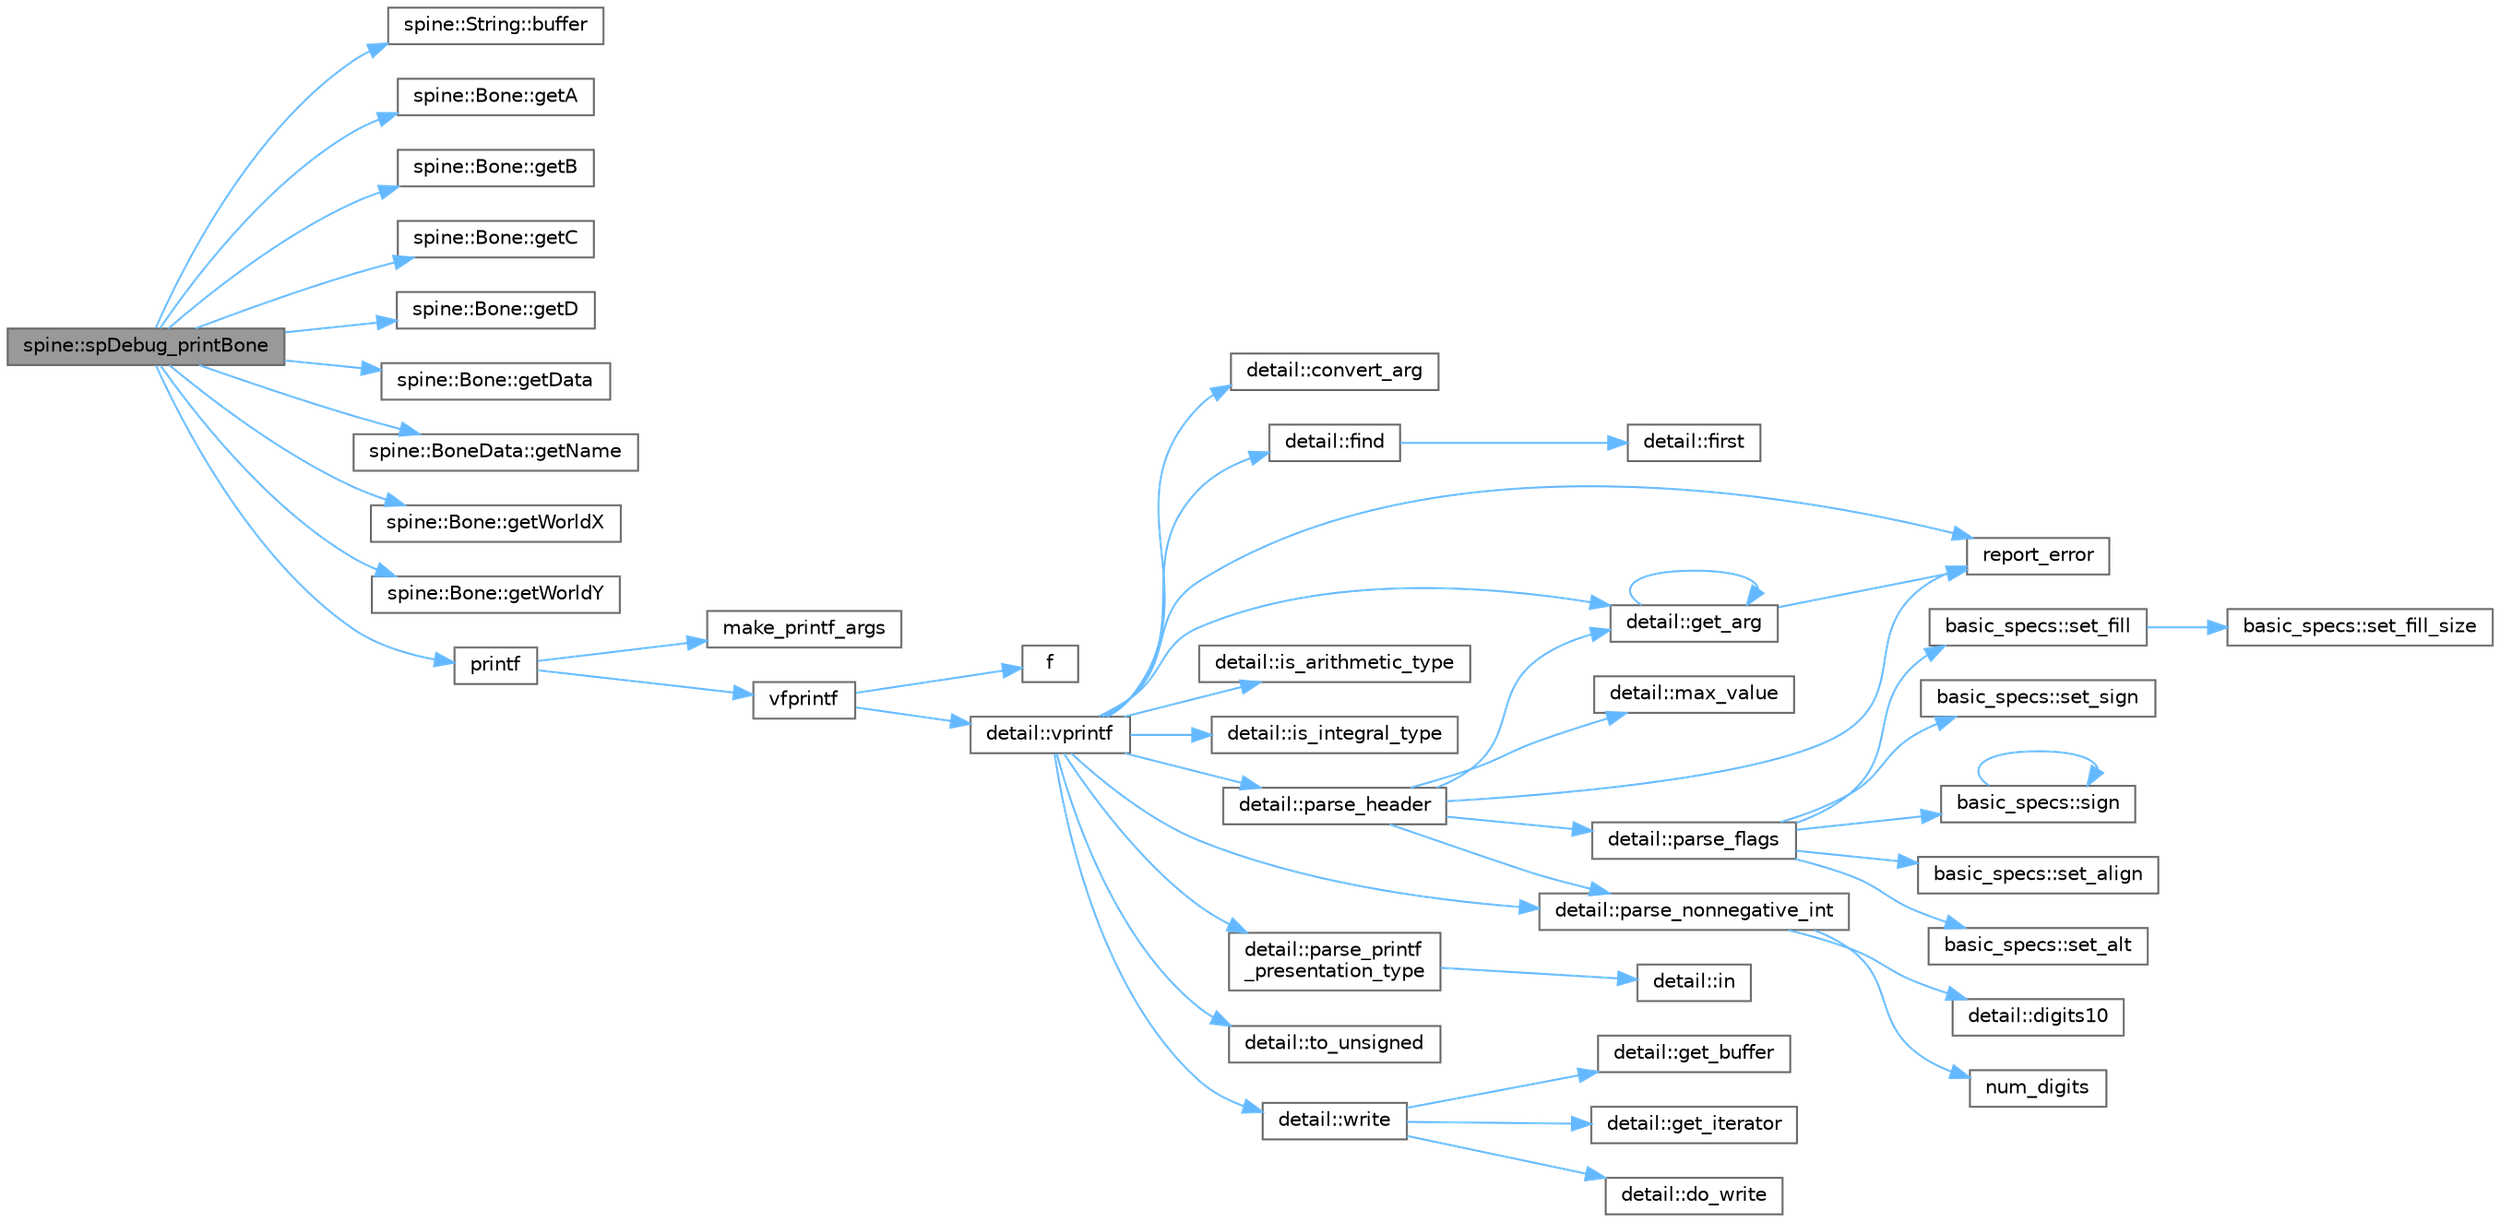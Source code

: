 digraph "spine::spDebug_printBone"
{
 // LATEX_PDF_SIZE
  bgcolor="transparent";
  edge [fontname=Helvetica,fontsize=10,labelfontname=Helvetica,labelfontsize=10];
  node [fontname=Helvetica,fontsize=10,shape=box,height=0.2,width=0.4];
  rankdir="LR";
  Node1 [id="Node000001",label="spine::spDebug_printBone",height=0.2,width=0.4,color="gray40", fillcolor="grey60", style="filled", fontcolor="black",tooltip=" "];
  Node1 -> Node2 [id="edge1_Node000001_Node000002",color="steelblue1",style="solid",tooltip=" "];
  Node2 [id="Node000002",label="spine::String::buffer",height=0.2,width=0.4,color="grey40", fillcolor="white", style="filled",URL="$classspine_1_1_string.html#a7a6a5c45e2a732eb90cedf07434315b0",tooltip=" "];
  Node1 -> Node3 [id="edge2_Node000001_Node000003",color="steelblue1",style="solid",tooltip=" "];
  Node3 [id="Node000003",label="spine::Bone::getA",height=0.2,width=0.4,color="grey40", fillcolor="white", style="filled",URL="$classspine_1_1_bone.html#ad1bf794d4403f999c8f7b9f836df66d6",tooltip=" "];
  Node1 -> Node4 [id="edge3_Node000001_Node000004",color="steelblue1",style="solid",tooltip=" "];
  Node4 [id="Node000004",label="spine::Bone::getB",height=0.2,width=0.4,color="grey40", fillcolor="white", style="filled",URL="$classspine_1_1_bone.html#a058d5c49c47ceede5807b162410a1694",tooltip=" "];
  Node1 -> Node5 [id="edge4_Node000001_Node000005",color="steelblue1",style="solid",tooltip=" "];
  Node5 [id="Node000005",label="spine::Bone::getC",height=0.2,width=0.4,color="grey40", fillcolor="white", style="filled",URL="$classspine_1_1_bone.html#a3d65d6d037c98373ee8f50c8eb8ecb9d",tooltip=" "];
  Node1 -> Node6 [id="edge5_Node000001_Node000006",color="steelblue1",style="solid",tooltip=" "];
  Node6 [id="Node000006",label="spine::Bone::getD",height=0.2,width=0.4,color="grey40", fillcolor="white", style="filled",URL="$classspine_1_1_bone.html#a5966f13d167734f5cceafca71892f5ec",tooltip=" "];
  Node1 -> Node7 [id="edge6_Node000001_Node000007",color="steelblue1",style="solid",tooltip=" "];
  Node7 [id="Node000007",label="spine::Bone::getData",height=0.2,width=0.4,color="grey40", fillcolor="white", style="filled",URL="$classspine_1_1_bone.html#a13b3778da0a300dbf777ce37239bdcd2",tooltip=" "];
  Node1 -> Node8 [id="edge7_Node000001_Node000008",color="steelblue1",style="solid",tooltip=" "];
  Node8 [id="Node000008",label="spine::BoneData::getName",height=0.2,width=0.4,color="grey40", fillcolor="white", style="filled",URL="$classspine_1_1_bone_data.html#a176ad37465f86a79d6baecd21b9468b2",tooltip="The name of the bone, which is unique within the skeleton."];
  Node1 -> Node9 [id="edge8_Node000001_Node000009",color="steelblue1",style="solid",tooltip=" "];
  Node9 [id="Node000009",label="spine::Bone::getWorldX",height=0.2,width=0.4,color="grey40", fillcolor="white", style="filled",URL="$classspine_1_1_bone.html#a31d0b696d1599e91547485b299ac0177",tooltip=" "];
  Node1 -> Node10 [id="edge9_Node000001_Node000010",color="steelblue1",style="solid",tooltip=" "];
  Node10 [id="Node000010",label="spine::Bone::getWorldY",height=0.2,width=0.4,color="grey40", fillcolor="white", style="filled",URL="$classspine_1_1_bone.html#a259cfdb2fbd70a5c57a2b59a2bcbc67a",tooltip=" "];
  Node1 -> Node11 [id="edge10_Node000001_Node000011",color="steelblue1",style="solid",tooltip=" "];
  Node11 [id="Node000011",label="printf",height=0.2,width=0.4,color="grey40", fillcolor="white", style="filled",URL="$printf_8h.html#aee3ed3a831f25f07e7be3919fff2203a",tooltip=" "];
  Node11 -> Node12 [id="edge11_Node000011_Node000012",color="steelblue1",style="solid",tooltip=" "];
  Node12 [id="Node000012",label="make_printf_args",height=0.2,width=0.4,color="grey40", fillcolor="white", style="filled",URL="$printf_8h.html#a27dcc0efcda04388971dbea3c875f122",tooltip=" "];
  Node11 -> Node13 [id="edge12_Node000011_Node000013",color="steelblue1",style="solid",tooltip=" "];
  Node13 [id="Node000013",label="vfprintf",height=0.2,width=0.4,color="grey40", fillcolor="white", style="filled",URL="$printf_8h.html#abb30aad964fc771fb52cf3ad88649df2",tooltip=" "];
  Node13 -> Node14 [id="edge13_Node000013_Node000014",color="steelblue1",style="solid",tooltip=" "];
  Node14 [id="Node000014",label="f",height=0.2,width=0.4,color="grey40", fillcolor="white", style="filled",URL="$cxx11__tensor__map_8cpp.html#a7f507fea02198f6cb81c86640c7b1a4e",tooltip=" "];
  Node13 -> Node15 [id="edge14_Node000013_Node000015",color="steelblue1",style="solid",tooltip=" "];
  Node15 [id="Node000015",label="detail::vprintf",height=0.2,width=0.4,color="grey40", fillcolor="white", style="filled",URL="$namespacedetail.html#a1c8c2218e4c822aa8f743fb9c573717f",tooltip=" "];
  Node15 -> Node16 [id="edge15_Node000015_Node000016",color="steelblue1",style="solid",tooltip=" "];
  Node16 [id="Node000016",label="detail::convert_arg",height=0.2,width=0.4,color="grey40", fillcolor="white", style="filled",URL="$namespacedetail.html#a03c11572c9a664266d6925f327dec7f3",tooltip=" "];
  Node15 -> Node17 [id="edge16_Node000015_Node000017",color="steelblue1",style="solid",tooltip=" "];
  Node17 [id="Node000017",label="detail::find",height=0.2,width=0.4,color="grey40", fillcolor="white", style="filled",URL="$namespacedetail.html#a6b71952fab3dc32f3edb2c3e9811d8d9",tooltip=" "];
  Node17 -> Node18 [id="edge17_Node000017_Node000018",color="steelblue1",style="solid",tooltip=" "];
  Node18 [id="Node000018",label="detail::first",height=0.2,width=0.4,color="grey40", fillcolor="white", style="filled",URL="$namespacedetail.html#a02319a3deb124802b88b61f85987df5e",tooltip=" "];
  Node15 -> Node19 [id="edge18_Node000015_Node000019",color="steelblue1",style="solid",tooltip=" "];
  Node19 [id="Node000019",label="detail::get_arg",height=0.2,width=0.4,color="grey40", fillcolor="white", style="filled",URL="$namespacedetail.html#a342ef250e45bd09b2ef666b6fae1c355",tooltip=" "];
  Node19 -> Node19 [id="edge19_Node000019_Node000019",color="steelblue1",style="solid",tooltip=" "];
  Node19 -> Node20 [id="edge20_Node000019_Node000020",color="steelblue1",style="solid",tooltip=" "];
  Node20 [id="Node000020",label="report_error",height=0.2,width=0.4,color="grey40", fillcolor="white", style="filled",URL="$format-inl_8h.html#a5555893692b00b61b3886349332fd01f",tooltip=" "];
  Node15 -> Node21 [id="edge21_Node000015_Node000021",color="steelblue1",style="solid",tooltip=" "];
  Node21 [id="Node000021",label="detail::is_arithmetic_type",height=0.2,width=0.4,color="grey40", fillcolor="white", style="filled",URL="$namespacedetail.html#a802c50a56a3495fdab6020b375ba1389",tooltip=" "];
  Node15 -> Node22 [id="edge22_Node000015_Node000022",color="steelblue1",style="solid",tooltip=" "];
  Node22 [id="Node000022",label="detail::is_integral_type",height=0.2,width=0.4,color="grey40", fillcolor="white", style="filled",URL="$namespacedetail.html#a2a60f8d1bee41b803f43fc42b707b5d1",tooltip=" "];
  Node15 -> Node23 [id="edge23_Node000015_Node000023",color="steelblue1",style="solid",tooltip=" "];
  Node23 [id="Node000023",label="detail::parse_header",height=0.2,width=0.4,color="grey40", fillcolor="white", style="filled",URL="$namespacedetail.html#afc9d93e58b8edb8077f8bc8eee7f4035",tooltip=" "];
  Node23 -> Node19 [id="edge24_Node000023_Node000019",color="steelblue1",style="solid",tooltip=" "];
  Node23 -> Node24 [id="edge25_Node000023_Node000024",color="steelblue1",style="solid",tooltip=" "];
  Node24 [id="Node000024",label="detail::max_value",height=0.2,width=0.4,color="grey40", fillcolor="white", style="filled",URL="$namespacedetail.html#a45c2130c44ebe54179eafcee3cda2bfb",tooltip=" "];
  Node23 -> Node25 [id="edge26_Node000023_Node000025",color="steelblue1",style="solid",tooltip=" "];
  Node25 [id="Node000025",label="detail::parse_flags",height=0.2,width=0.4,color="grey40", fillcolor="white", style="filled",URL="$namespacedetail.html#a4213daed116a37e1767881da51238261",tooltip=" "];
  Node25 -> Node26 [id="edge27_Node000025_Node000026",color="steelblue1",style="solid",tooltip=" "];
  Node26 [id="Node000026",label="basic_specs::set_align",height=0.2,width=0.4,color="grey40", fillcolor="white", style="filled",URL="$classbasic__specs.html#ad73b6f854341aaabc744bf54e6ea6af6",tooltip=" "];
  Node25 -> Node27 [id="edge28_Node000025_Node000027",color="steelblue1",style="solid",tooltip=" "];
  Node27 [id="Node000027",label="basic_specs::set_alt",height=0.2,width=0.4,color="grey40", fillcolor="white", style="filled",URL="$classbasic__specs.html#a5f10314706a8a3d579f882f30d283b61",tooltip=" "];
  Node25 -> Node28 [id="edge29_Node000025_Node000028",color="steelblue1",style="solid",tooltip=" "];
  Node28 [id="Node000028",label="basic_specs::set_fill",height=0.2,width=0.4,color="grey40", fillcolor="white", style="filled",URL="$classbasic__specs.html#a1600987fb39fed5dfdac21b218061a9e",tooltip=" "];
  Node28 -> Node29 [id="edge30_Node000028_Node000029",color="steelblue1",style="solid",tooltip=" "];
  Node29 [id="Node000029",label="basic_specs::set_fill_size",height=0.2,width=0.4,color="grey40", fillcolor="white", style="filled",URL="$classbasic__specs.html#a4b36db5ad1e38169bd6653635d5e69cd",tooltip=" "];
  Node25 -> Node30 [id="edge31_Node000025_Node000030",color="steelblue1",style="solid",tooltip=" "];
  Node30 [id="Node000030",label="basic_specs::set_sign",height=0.2,width=0.4,color="grey40", fillcolor="white", style="filled",URL="$classbasic__specs.html#a7020ec66ba6918727e4102567c5c731a",tooltip=" "];
  Node25 -> Node31 [id="edge32_Node000025_Node000031",color="steelblue1",style="solid",tooltip=" "];
  Node31 [id="Node000031",label="basic_specs::sign",height=0.2,width=0.4,color="grey40", fillcolor="white", style="filled",URL="$classbasic__specs.html#a380e6ff33a8ae05e3ef479bf95696ad2",tooltip=" "];
  Node31 -> Node31 [id="edge33_Node000031_Node000031",color="steelblue1",style="solid",tooltip=" "];
  Node23 -> Node32 [id="edge34_Node000023_Node000032",color="steelblue1",style="solid",tooltip=" "];
  Node32 [id="Node000032",label="detail::parse_nonnegative_int",height=0.2,width=0.4,color="grey40", fillcolor="white", style="filled",URL="$namespacedetail.html#a338caba782225e115a9902d4d0835f5f",tooltip=" "];
  Node32 -> Node33 [id="edge35_Node000032_Node000033",color="steelblue1",style="solid",tooltip=" "];
  Node33 [id="Node000033",label="detail::digits10",height=0.2,width=0.4,color="grey40", fillcolor="white", style="filled",URL="$namespacedetail.html#a3a043db05db2d07deb2d98ba2d04b4eb",tooltip=" "];
  Node32 -> Node34 [id="edge36_Node000032_Node000034",color="steelblue1",style="solid",tooltip=" "];
  Node34 [id="Node000034",label="num_digits",height=0.2,width=0.4,color="grey40", fillcolor="white", style="filled",URL="$_sequence_8c.html#aa16e8c03d098498ad9c8839cf2c48044",tooltip=" "];
  Node23 -> Node20 [id="edge37_Node000023_Node000020",color="steelblue1",style="solid",tooltip=" "];
  Node15 -> Node32 [id="edge38_Node000015_Node000032",color="steelblue1",style="solid",tooltip=" "];
  Node15 -> Node35 [id="edge39_Node000015_Node000035",color="steelblue1",style="solid",tooltip=" "];
  Node35 [id="Node000035",label="detail::parse_printf\l_presentation_type",height=0.2,width=0.4,color="grey40", fillcolor="white", style="filled",URL="$namespacedetail.html#aa2cb095169b23e3a66260ad7078f44cc",tooltip=" "];
  Node35 -> Node36 [id="edge40_Node000035_Node000036",color="steelblue1",style="solid",tooltip=" "];
  Node36 [id="Node000036",label="detail::in",height=0.2,width=0.4,color="grey40", fillcolor="white", style="filled",URL="$namespacedetail.html#a52a5e2ed06c229dcf95ea5c46d48d05e",tooltip=" "];
  Node15 -> Node20 [id="edge41_Node000015_Node000020",color="steelblue1",style="solid",tooltip=" "];
  Node15 -> Node37 [id="edge42_Node000015_Node000037",color="steelblue1",style="solid",tooltip=" "];
  Node37 [id="Node000037",label="detail::to_unsigned",height=0.2,width=0.4,color="grey40", fillcolor="white", style="filled",URL="$namespacedetail.html#a4855e668246c731a97484efc329f2aac",tooltip=" "];
  Node15 -> Node38 [id="edge43_Node000015_Node000038",color="steelblue1",style="solid",tooltip=" "];
  Node38 [id="Node000038",label="detail::write",height=0.2,width=0.4,color="grey40", fillcolor="white", style="filled",URL="$namespacedetail.html#a29dacf26eedc9e3575fb57329a5ca0a3",tooltip=" "];
  Node38 -> Node39 [id="edge44_Node000038_Node000039",color="steelblue1",style="solid",tooltip=" "];
  Node39 [id="Node000039",label="detail::do_write",height=0.2,width=0.4,color="grey40", fillcolor="white", style="filled",URL="$namespacedetail.html#a5007cc441bd246a9096070c10d1ea683",tooltip=" "];
  Node38 -> Node40 [id="edge45_Node000038_Node000040",color="steelblue1",style="solid",tooltip=" "];
  Node40 [id="Node000040",label="detail::get_buffer",height=0.2,width=0.4,color="grey40", fillcolor="white", style="filled",URL="$namespacedetail.html#ad803bb19df422bc4c4f92d75c7564437",tooltip=" "];
  Node38 -> Node41 [id="edge46_Node000038_Node000041",color="steelblue1",style="solid",tooltip=" "];
  Node41 [id="Node000041",label="detail::get_iterator",height=0.2,width=0.4,color="grey40", fillcolor="white", style="filled",URL="$namespacedetail.html#a05e3e231207d3f28f83261c2e7ad2fe5",tooltip=" "];
}
